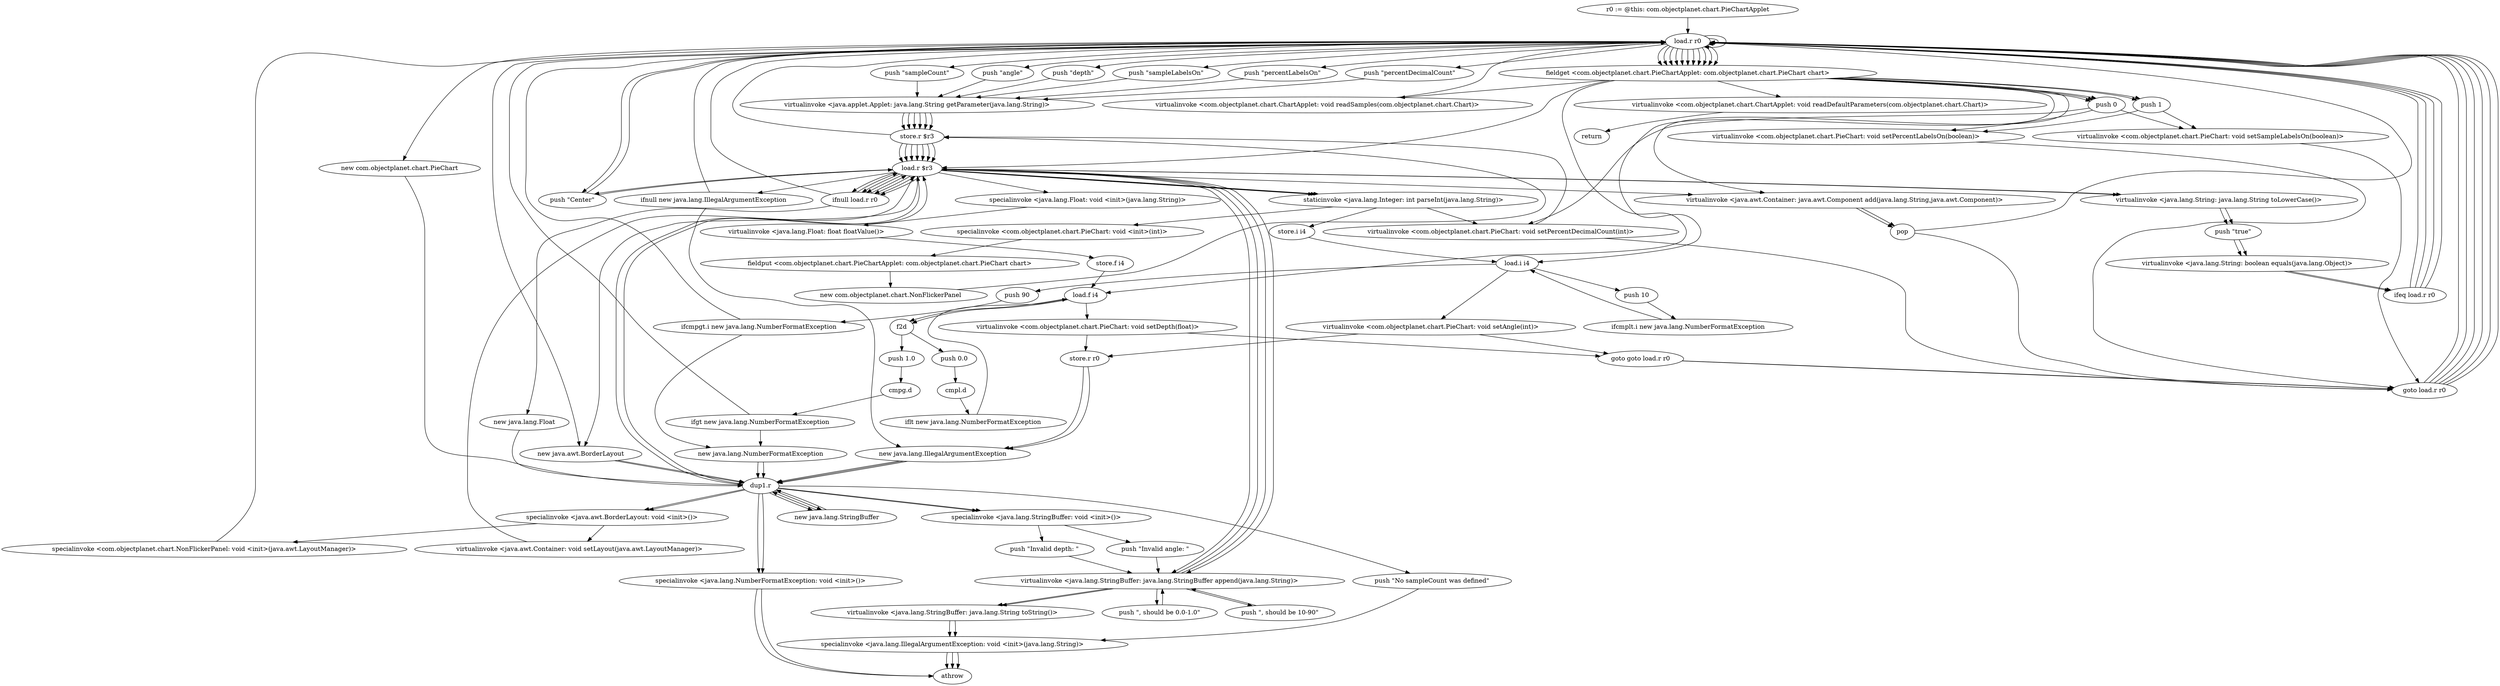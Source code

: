 digraph "" {
    "r0 := @this: com.objectplanet.chart.PieChartApplet"
    "load.r r0"
    "r0 := @this: com.objectplanet.chart.PieChartApplet"->"load.r r0";
    "push \"sampleCount\""
    "load.r r0"->"push \"sampleCount\"";
    "virtualinvoke <java.applet.Applet: java.lang.String getParameter(java.lang.String)>"
    "push \"sampleCount\""->"virtualinvoke <java.applet.Applet: java.lang.String getParameter(java.lang.String)>";
    "store.r $r3"
    "virtualinvoke <java.applet.Applet: java.lang.String getParameter(java.lang.String)>"->"store.r $r3";
    "load.r $r3"
    "store.r $r3"->"load.r $r3";
    "ifnull new java.lang.IllegalArgumentException"
    "load.r $r3"->"ifnull new java.lang.IllegalArgumentException";
    "ifnull new java.lang.IllegalArgumentException"->"load.r r0";
    "new com.objectplanet.chart.PieChart"
    "load.r r0"->"new com.objectplanet.chart.PieChart";
    "dup1.r"
    "new com.objectplanet.chart.PieChart"->"dup1.r";
    "dup1.r"->"load.r $r3";
    "staticinvoke <java.lang.Integer: int parseInt(java.lang.String)>"
    "load.r $r3"->"staticinvoke <java.lang.Integer: int parseInt(java.lang.String)>";
    "specialinvoke <com.objectplanet.chart.PieChart: void <init>(int)>"
    "staticinvoke <java.lang.Integer: int parseInt(java.lang.String)>"->"specialinvoke <com.objectplanet.chart.PieChart: void <init>(int)>";
    "fieldput <com.objectplanet.chart.PieChartApplet: com.objectplanet.chart.PieChart chart>"
    "specialinvoke <com.objectplanet.chart.PieChart: void <init>(int)>"->"fieldput <com.objectplanet.chart.PieChartApplet: com.objectplanet.chart.PieChart chart>";
    "new com.objectplanet.chart.NonFlickerPanel"
    "fieldput <com.objectplanet.chart.PieChartApplet: com.objectplanet.chart.PieChart chart>"->"new com.objectplanet.chart.NonFlickerPanel";
    "new com.objectplanet.chart.NonFlickerPanel"->"store.r $r3";
    "store.r $r3"->"load.r $r3";
    "new java.awt.BorderLayout"
    "load.r $r3"->"new java.awt.BorderLayout";
    "new java.awt.BorderLayout"->"dup1.r";
    "specialinvoke <java.awt.BorderLayout: void <init>()>"
    "dup1.r"->"specialinvoke <java.awt.BorderLayout: void <init>()>";
    "specialinvoke <com.objectplanet.chart.NonFlickerPanel: void <init>(java.awt.LayoutManager)>"
    "specialinvoke <java.awt.BorderLayout: void <init>()>"->"specialinvoke <com.objectplanet.chart.NonFlickerPanel: void <init>(java.awt.LayoutManager)>";
    "specialinvoke <com.objectplanet.chart.NonFlickerPanel: void <init>(java.awt.LayoutManager)>"->"load.r r0";
    "load.r r0"->"new java.awt.BorderLayout";
    "new java.awt.BorderLayout"->"dup1.r";
    "dup1.r"->"specialinvoke <java.awt.BorderLayout: void <init>()>";
    "virtualinvoke <java.awt.Container: void setLayout(java.awt.LayoutManager)>"
    "specialinvoke <java.awt.BorderLayout: void <init>()>"->"virtualinvoke <java.awt.Container: void setLayout(java.awt.LayoutManager)>";
    "virtualinvoke <java.awt.Container: void setLayout(java.awt.LayoutManager)>"->"load.r $r3";
    "push \"Center\""
    "load.r $r3"->"push \"Center\"";
    "push \"Center\""->"load.r r0";
    "fieldget <com.objectplanet.chart.PieChartApplet: com.objectplanet.chart.PieChart chart>"
    "load.r r0"->"fieldget <com.objectplanet.chart.PieChartApplet: com.objectplanet.chart.PieChart chart>";
    "virtualinvoke <java.awt.Container: java.awt.Component add(java.lang.String,java.awt.Component)>"
    "fieldget <com.objectplanet.chart.PieChartApplet: com.objectplanet.chart.PieChart chart>"->"virtualinvoke <java.awt.Container: java.awt.Component add(java.lang.String,java.awt.Component)>";
    "pop"
    "virtualinvoke <java.awt.Container: java.awt.Component add(java.lang.String,java.awt.Component)>"->"pop";
    "pop"->"load.r r0";
    "load.r r0"->"push \"Center\"";
    "push \"Center\""->"load.r $r3";
    "load.r $r3"->"virtualinvoke <java.awt.Container: java.awt.Component add(java.lang.String,java.awt.Component)>";
    "virtualinvoke <java.awt.Container: java.awt.Component add(java.lang.String,java.awt.Component)>"->"pop";
    "goto load.r r0"
    "pop"->"goto load.r r0";
    "goto load.r r0"->"load.r r0";
    "push \"angle\""
    "load.r r0"->"push \"angle\"";
    "push \"angle\""->"virtualinvoke <java.applet.Applet: java.lang.String getParameter(java.lang.String)>";
    "virtualinvoke <java.applet.Applet: java.lang.String getParameter(java.lang.String)>"->"store.r $r3";
    "store.r $r3"->"load.r $r3";
    "ifnull load.r r0"
    "load.r $r3"->"ifnull load.r r0";
    "ifnull load.r r0"->"load.r $r3";
    "load.r $r3"->"staticinvoke <java.lang.Integer: int parseInt(java.lang.String)>";
    "store.i i4"
    "staticinvoke <java.lang.Integer: int parseInt(java.lang.String)>"->"store.i i4";
    "load.i i4"
    "store.i i4"->"load.i i4";
    "push 10"
    "load.i i4"->"push 10";
    "ifcmplt.i new java.lang.NumberFormatException"
    "push 10"->"ifcmplt.i new java.lang.NumberFormatException";
    "ifcmplt.i new java.lang.NumberFormatException"->"load.i i4";
    "push 90"
    "load.i i4"->"push 90";
    "ifcmpgt.i new java.lang.NumberFormatException"
    "push 90"->"ifcmpgt.i new java.lang.NumberFormatException";
    "ifcmpgt.i new java.lang.NumberFormatException"->"load.r r0";
    "load.r r0"->"fieldget <com.objectplanet.chart.PieChartApplet: com.objectplanet.chart.PieChart chart>";
    "fieldget <com.objectplanet.chart.PieChartApplet: com.objectplanet.chart.PieChart chart>"->"load.i i4";
    "virtualinvoke <com.objectplanet.chart.PieChart: void setAngle(int)>"
    "load.i i4"->"virtualinvoke <com.objectplanet.chart.PieChart: void setAngle(int)>";
    "goto goto load.r r0"
    "virtualinvoke <com.objectplanet.chart.PieChart: void setAngle(int)>"->"goto goto load.r r0";
    "goto goto load.r r0"->"goto load.r r0";
    "goto load.r r0"->"load.r r0";
    "push \"depth\""
    "load.r r0"->"push \"depth\"";
    "push \"depth\""->"virtualinvoke <java.applet.Applet: java.lang.String getParameter(java.lang.String)>";
    "virtualinvoke <java.applet.Applet: java.lang.String getParameter(java.lang.String)>"->"store.r $r3";
    "store.r $r3"->"load.r $r3";
    "load.r $r3"->"ifnull load.r r0";
    "new java.lang.Float"
    "ifnull load.r r0"->"new java.lang.Float";
    "new java.lang.Float"->"dup1.r";
    "dup1.r"->"load.r $r3";
    "specialinvoke <java.lang.Float: void <init>(java.lang.String)>"
    "load.r $r3"->"specialinvoke <java.lang.Float: void <init>(java.lang.String)>";
    "virtualinvoke <java.lang.Float: float floatValue()>"
    "specialinvoke <java.lang.Float: void <init>(java.lang.String)>"->"virtualinvoke <java.lang.Float: float floatValue()>";
    "store.f i4"
    "virtualinvoke <java.lang.Float: float floatValue()>"->"store.f i4";
    "load.f i4"
    "store.f i4"->"load.f i4";
    "f2d"
    "load.f i4"->"f2d";
    "push 0.0"
    "f2d"->"push 0.0";
    "cmpl.d"
    "push 0.0"->"cmpl.d";
    "iflt new java.lang.NumberFormatException"
    "cmpl.d"->"iflt new java.lang.NumberFormatException";
    "iflt new java.lang.NumberFormatException"->"load.f i4";
    "load.f i4"->"f2d";
    "push 1.0"
    "f2d"->"push 1.0";
    "cmpg.d"
    "push 1.0"->"cmpg.d";
    "ifgt new java.lang.NumberFormatException"
    "cmpg.d"->"ifgt new java.lang.NumberFormatException";
    "ifgt new java.lang.NumberFormatException"->"load.r r0";
    "load.r r0"->"fieldget <com.objectplanet.chart.PieChartApplet: com.objectplanet.chart.PieChart chart>";
    "fieldget <com.objectplanet.chart.PieChartApplet: com.objectplanet.chart.PieChart chart>"->"load.f i4";
    "virtualinvoke <com.objectplanet.chart.PieChart: void setDepth(float)>"
    "load.f i4"->"virtualinvoke <com.objectplanet.chart.PieChart: void setDepth(float)>";
    "virtualinvoke <com.objectplanet.chart.PieChart: void setDepth(float)>"->"goto goto load.r r0";
    "goto goto load.r r0"->"goto load.r r0";
    "goto load.r r0"->"load.r r0";
    "push \"sampleLabelsOn\""
    "load.r r0"->"push \"sampleLabelsOn\"";
    "push \"sampleLabelsOn\""->"virtualinvoke <java.applet.Applet: java.lang.String getParameter(java.lang.String)>";
    "virtualinvoke <java.applet.Applet: java.lang.String getParameter(java.lang.String)>"->"store.r $r3";
    "store.r $r3"->"load.r $r3";
    "load.r $r3"->"ifnull load.r r0";
    "ifnull load.r r0"->"load.r $r3";
    "virtualinvoke <java.lang.String: java.lang.String toLowerCase()>"
    "load.r $r3"->"virtualinvoke <java.lang.String: java.lang.String toLowerCase()>";
    "push \"true\""
    "virtualinvoke <java.lang.String: java.lang.String toLowerCase()>"->"push \"true\"";
    "virtualinvoke <java.lang.String: boolean equals(java.lang.Object)>"
    "push \"true\""->"virtualinvoke <java.lang.String: boolean equals(java.lang.Object)>";
    "ifeq load.r r0"
    "virtualinvoke <java.lang.String: boolean equals(java.lang.Object)>"->"ifeq load.r r0";
    "ifeq load.r r0"->"load.r r0";
    "load.r r0"->"fieldget <com.objectplanet.chart.PieChartApplet: com.objectplanet.chart.PieChart chart>";
    "push 1"
    "fieldget <com.objectplanet.chart.PieChartApplet: com.objectplanet.chart.PieChart chart>"->"push 1";
    "virtualinvoke <com.objectplanet.chart.PieChart: void setSampleLabelsOn(boolean)>"
    "push 1"->"virtualinvoke <com.objectplanet.chart.PieChart: void setSampleLabelsOn(boolean)>";
    "virtualinvoke <com.objectplanet.chart.PieChart: void setSampleLabelsOn(boolean)>"->"goto load.r r0";
    "goto load.r r0"->"load.r r0";
    "push \"percentLabelsOn\""
    "load.r r0"->"push \"percentLabelsOn\"";
    "push \"percentLabelsOn\""->"virtualinvoke <java.applet.Applet: java.lang.String getParameter(java.lang.String)>";
    "virtualinvoke <java.applet.Applet: java.lang.String getParameter(java.lang.String)>"->"store.r $r3";
    "store.r $r3"->"load.r $r3";
    "load.r $r3"->"ifnull load.r r0";
    "ifnull load.r r0"->"load.r $r3";
    "load.r $r3"->"virtualinvoke <java.lang.String: java.lang.String toLowerCase()>";
    "virtualinvoke <java.lang.String: java.lang.String toLowerCase()>"->"push \"true\"";
    "push \"true\""->"virtualinvoke <java.lang.String: boolean equals(java.lang.Object)>";
    "virtualinvoke <java.lang.String: boolean equals(java.lang.Object)>"->"ifeq load.r r0";
    "ifeq load.r r0"->"load.r r0";
    "load.r r0"->"fieldget <com.objectplanet.chart.PieChartApplet: com.objectplanet.chart.PieChart chart>";
    "fieldget <com.objectplanet.chart.PieChartApplet: com.objectplanet.chart.PieChart chart>"->"push 1";
    "virtualinvoke <com.objectplanet.chart.PieChart: void setPercentLabelsOn(boolean)>"
    "push 1"->"virtualinvoke <com.objectplanet.chart.PieChart: void setPercentLabelsOn(boolean)>";
    "virtualinvoke <com.objectplanet.chart.PieChart: void setPercentLabelsOn(boolean)>"->"goto load.r r0";
    "goto load.r r0"->"load.r r0";
    "push \"percentDecimalCount\""
    "load.r r0"->"push \"percentDecimalCount\"";
    "push \"percentDecimalCount\""->"virtualinvoke <java.applet.Applet: java.lang.String getParameter(java.lang.String)>";
    "virtualinvoke <java.applet.Applet: java.lang.String getParameter(java.lang.String)>"->"store.r $r3";
    "store.r $r3"->"load.r $r3";
    "load.r $r3"->"ifnull load.r r0";
    "ifnull load.r r0"->"load.r r0";
    "load.r r0"->"fieldget <com.objectplanet.chart.PieChartApplet: com.objectplanet.chart.PieChart chart>";
    "fieldget <com.objectplanet.chart.PieChartApplet: com.objectplanet.chart.PieChart chart>"->"load.r $r3";
    "load.r $r3"->"staticinvoke <java.lang.Integer: int parseInt(java.lang.String)>";
    "virtualinvoke <com.objectplanet.chart.PieChart: void setPercentDecimalCount(int)>"
    "staticinvoke <java.lang.Integer: int parseInt(java.lang.String)>"->"virtualinvoke <com.objectplanet.chart.PieChart: void setPercentDecimalCount(int)>";
    "virtualinvoke <com.objectplanet.chart.PieChart: void setPercentDecimalCount(int)>"->"goto load.r r0";
    "goto load.r r0"->"load.r r0";
    "load.r r0"->"load.r r0";
    "load.r r0"->"fieldget <com.objectplanet.chart.PieChartApplet: com.objectplanet.chart.PieChart chart>";
    "virtualinvoke <com.objectplanet.chart.ChartApplet: void readSamples(com.objectplanet.chart.Chart)>"
    "fieldget <com.objectplanet.chart.PieChartApplet: com.objectplanet.chart.PieChart chart>"->"virtualinvoke <com.objectplanet.chart.ChartApplet: void readSamples(com.objectplanet.chart.Chart)>";
    "virtualinvoke <com.objectplanet.chart.ChartApplet: void readSamples(com.objectplanet.chart.Chart)>"->"load.r r0";
    "load.r r0"->"load.r r0";
    "load.r r0"->"fieldget <com.objectplanet.chart.PieChartApplet: com.objectplanet.chart.PieChart chart>";
    "virtualinvoke <com.objectplanet.chart.ChartApplet: void readDefaultParameters(com.objectplanet.chart.Chart)>"
    "fieldget <com.objectplanet.chart.PieChartApplet: com.objectplanet.chart.PieChart chart>"->"virtualinvoke <com.objectplanet.chart.ChartApplet: void readDefaultParameters(com.objectplanet.chart.Chart)>";
    "return"
    "virtualinvoke <com.objectplanet.chart.ChartApplet: void readDefaultParameters(com.objectplanet.chart.Chart)>"->"return";
    "virtualinvoke <com.objectplanet.chart.PieChart: void setPercentDecimalCount(int)>"->"store.r $r3";
    "store.r $r3"->"load.r r0";
    "load.r r0"->"fieldget <com.objectplanet.chart.PieChartApplet: com.objectplanet.chart.PieChart chart>";
    "push 0"
    "fieldget <com.objectplanet.chart.PieChartApplet: com.objectplanet.chart.PieChart chart>"->"push 0";
    "push 0"->"virtualinvoke <com.objectplanet.chart.PieChart: void setPercentDecimalCount(int)>";
    "ifeq load.r r0"->"load.r r0";
    "load.r r0"->"fieldget <com.objectplanet.chart.PieChartApplet: com.objectplanet.chart.PieChart chart>";
    "fieldget <com.objectplanet.chart.PieChartApplet: com.objectplanet.chart.PieChart chart>"->"push 0";
    "push 0"->"virtualinvoke <com.objectplanet.chart.PieChart: void setPercentLabelsOn(boolean)>";
    "ifeq load.r r0"->"load.r r0";
    "load.r r0"->"fieldget <com.objectplanet.chart.PieChartApplet: com.objectplanet.chart.PieChart chart>";
    "fieldget <com.objectplanet.chart.PieChartApplet: com.objectplanet.chart.PieChart chart>"->"push 0";
    "push 0"->"virtualinvoke <com.objectplanet.chart.PieChart: void setSampleLabelsOn(boolean)>";
    "store.r r0"
    "virtualinvoke <com.objectplanet.chart.PieChart: void setDepth(float)>"->"store.r r0";
    "new java.lang.IllegalArgumentException"
    "store.r r0"->"new java.lang.IllegalArgumentException";
    "new java.lang.IllegalArgumentException"->"dup1.r";
    "new java.lang.StringBuffer"
    "dup1.r"->"new java.lang.StringBuffer";
    "new java.lang.StringBuffer"->"dup1.r";
    "specialinvoke <java.lang.StringBuffer: void <init>()>"
    "dup1.r"->"specialinvoke <java.lang.StringBuffer: void <init>()>";
    "push \"Invalid depth: \""
    "specialinvoke <java.lang.StringBuffer: void <init>()>"->"push \"Invalid depth: \"";
    "virtualinvoke <java.lang.StringBuffer: java.lang.StringBuffer append(java.lang.String)>"
    "push \"Invalid depth: \""->"virtualinvoke <java.lang.StringBuffer: java.lang.StringBuffer append(java.lang.String)>";
    "virtualinvoke <java.lang.StringBuffer: java.lang.StringBuffer append(java.lang.String)>"->"load.r $r3";
    "load.r $r3"->"virtualinvoke <java.lang.StringBuffer: java.lang.StringBuffer append(java.lang.String)>";
    "push \", should be 0.0-1.0\""
    "virtualinvoke <java.lang.StringBuffer: java.lang.StringBuffer append(java.lang.String)>"->"push \", should be 0.0-1.0\"";
    "push \", should be 0.0-1.0\""->"virtualinvoke <java.lang.StringBuffer: java.lang.StringBuffer append(java.lang.String)>";
    "virtualinvoke <java.lang.StringBuffer: java.lang.String toString()>"
    "virtualinvoke <java.lang.StringBuffer: java.lang.StringBuffer append(java.lang.String)>"->"virtualinvoke <java.lang.StringBuffer: java.lang.String toString()>";
    "specialinvoke <java.lang.IllegalArgumentException: void <init>(java.lang.String)>"
    "virtualinvoke <java.lang.StringBuffer: java.lang.String toString()>"->"specialinvoke <java.lang.IllegalArgumentException: void <init>(java.lang.String)>";
    "athrow"
    "specialinvoke <java.lang.IllegalArgumentException: void <init>(java.lang.String)>"->"athrow";
    "new java.lang.NumberFormatException"
    "ifgt new java.lang.NumberFormatException"->"new java.lang.NumberFormatException";
    "new java.lang.NumberFormatException"->"dup1.r";
    "specialinvoke <java.lang.NumberFormatException: void <init>()>"
    "dup1.r"->"specialinvoke <java.lang.NumberFormatException: void <init>()>";
    "specialinvoke <java.lang.NumberFormatException: void <init>()>"->"athrow";
    "virtualinvoke <com.objectplanet.chart.PieChart: void setAngle(int)>"->"store.r r0";
    "store.r r0"->"new java.lang.IllegalArgumentException";
    "new java.lang.IllegalArgumentException"->"dup1.r";
    "dup1.r"->"new java.lang.StringBuffer";
    "new java.lang.StringBuffer"->"dup1.r";
    "dup1.r"->"specialinvoke <java.lang.StringBuffer: void <init>()>";
    "push \"Invalid angle: \""
    "specialinvoke <java.lang.StringBuffer: void <init>()>"->"push \"Invalid angle: \"";
    "push \"Invalid angle: \""->"virtualinvoke <java.lang.StringBuffer: java.lang.StringBuffer append(java.lang.String)>";
    "virtualinvoke <java.lang.StringBuffer: java.lang.StringBuffer append(java.lang.String)>"->"load.r $r3";
    "load.r $r3"->"virtualinvoke <java.lang.StringBuffer: java.lang.StringBuffer append(java.lang.String)>";
    "push \", should be 10-90\""
    "virtualinvoke <java.lang.StringBuffer: java.lang.StringBuffer append(java.lang.String)>"->"push \", should be 10-90\"";
    "push \", should be 10-90\""->"virtualinvoke <java.lang.StringBuffer: java.lang.StringBuffer append(java.lang.String)>";
    "virtualinvoke <java.lang.StringBuffer: java.lang.StringBuffer append(java.lang.String)>"->"virtualinvoke <java.lang.StringBuffer: java.lang.String toString()>";
    "virtualinvoke <java.lang.StringBuffer: java.lang.String toString()>"->"specialinvoke <java.lang.IllegalArgumentException: void <init>(java.lang.String)>";
    "specialinvoke <java.lang.IllegalArgumentException: void <init>(java.lang.String)>"->"athrow";
    "ifcmpgt.i new java.lang.NumberFormatException"->"new java.lang.NumberFormatException";
    "new java.lang.NumberFormatException"->"dup1.r";
    "dup1.r"->"specialinvoke <java.lang.NumberFormatException: void <init>()>";
    "specialinvoke <java.lang.NumberFormatException: void <init>()>"->"athrow";
    "ifnull new java.lang.IllegalArgumentException"->"new java.lang.IllegalArgumentException";
    "new java.lang.IllegalArgumentException"->"dup1.r";
    "push \"No sampleCount was defined\""
    "dup1.r"->"push \"No sampleCount was defined\"";
    "push \"No sampleCount was defined\""->"specialinvoke <java.lang.IllegalArgumentException: void <init>(java.lang.String)>";
    "specialinvoke <java.lang.IllegalArgumentException: void <init>(java.lang.String)>"->"athrow";
}
